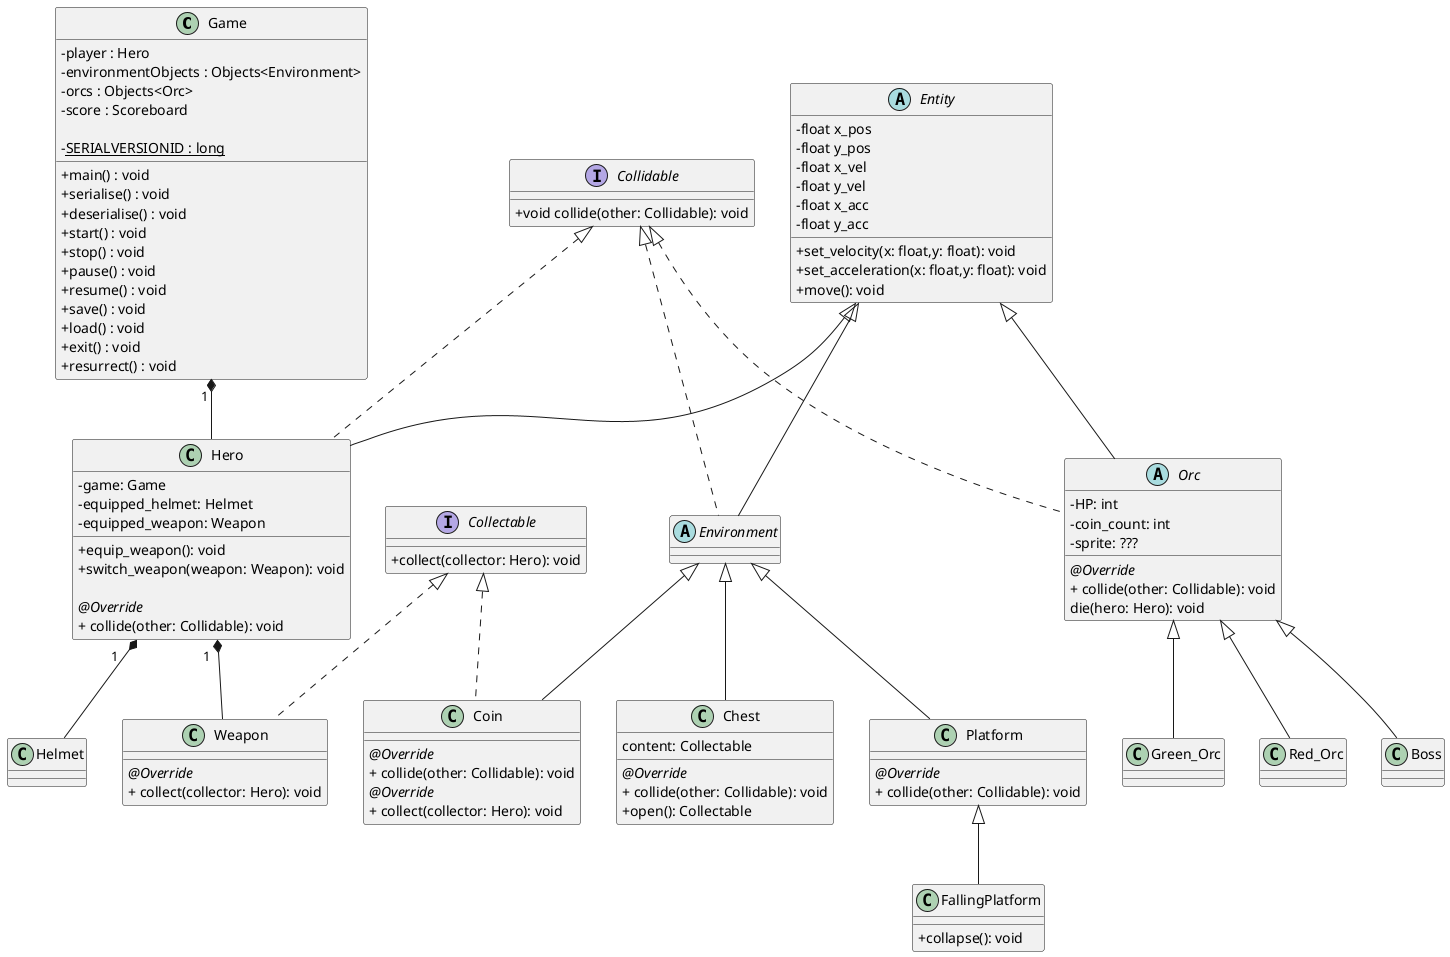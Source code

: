 @startuml
skinparam classAttributeIconSize 0

class Game {
    - player : Hero
    - environmentObjects : Objects<Environment>
    - orcs : Objects<Orc>
    - score : Scoreboard

    - <u>SERIALVERSIONID : long</u>
    + main() : void
    + serialise() : void
    + deserialise() : void
    + start() : void
    + stop() : void
    + pause() : void
    + resume() : void
    + save() : void
    + load() : void
    + exit() : void
    + resurrect() : void
}

class Hero extends Entity implements Collidable{
    - game: Game
    - equipped_helmet: Helmet
    - equipped_weapon: Weapon
    + equip_weapon(): void
    + switch_weapon(weapon: Weapon): void
    \n<i>@Override</i> \n+ collide(other: Collidable): void
}

abstract class Orc extends Entity implements Collidable{
    - HP: int
    - coin_count: int
    - sprite: ???
    <i>@Override</i> \n+ collide(other: Collidable): void
    die(hero: Hero): void
}

class Green_Orc extends Orc {
}
class Red_Orc extends Orc {
}
class Boss extends Orc {
}

interface Collidable{
    + void collide(other: Collidable): void
}

abstract class Entity {
    - float x_pos
    - float y_pos
    - float x_vel
    - float y_vel
    - float x_acc
    - float y_acc

    + set_velocity(x: float,y: float): void
    + set_acceleration(x: float,y: float): void
    + move(): void
}

abstract class Environment extends Entity implements Collidable{

}

class Coin extends Environment implements Collectable{
    <i>@Override</i> \n+ collide(other: Collidable): void
    <i>@Override</i> \n+ collect(collector: Hero): void
}

class Chest extends Environment {
    content: Collectable
    <i>@Override</i> \n+ collide(other: Collidable): void
    + open(): Collectable
}

class Platform extends Environment{
    <i>@Override</i> \n+ collide(other: Collidable): void
}

class FallingPlatform extends Platform {
    + collapse(): void
}

class Helmet{
}

class Weapon implements Collectable{
<i>@Override</i> \n+ collect(collector: Hero): void
}

interface Collectable{
    + collect(collector: Hero): void
}

Game "1 " *-- Hero
Hero "1    " *-- Helmet
Hero "1  " *-- Weapon
@enduml